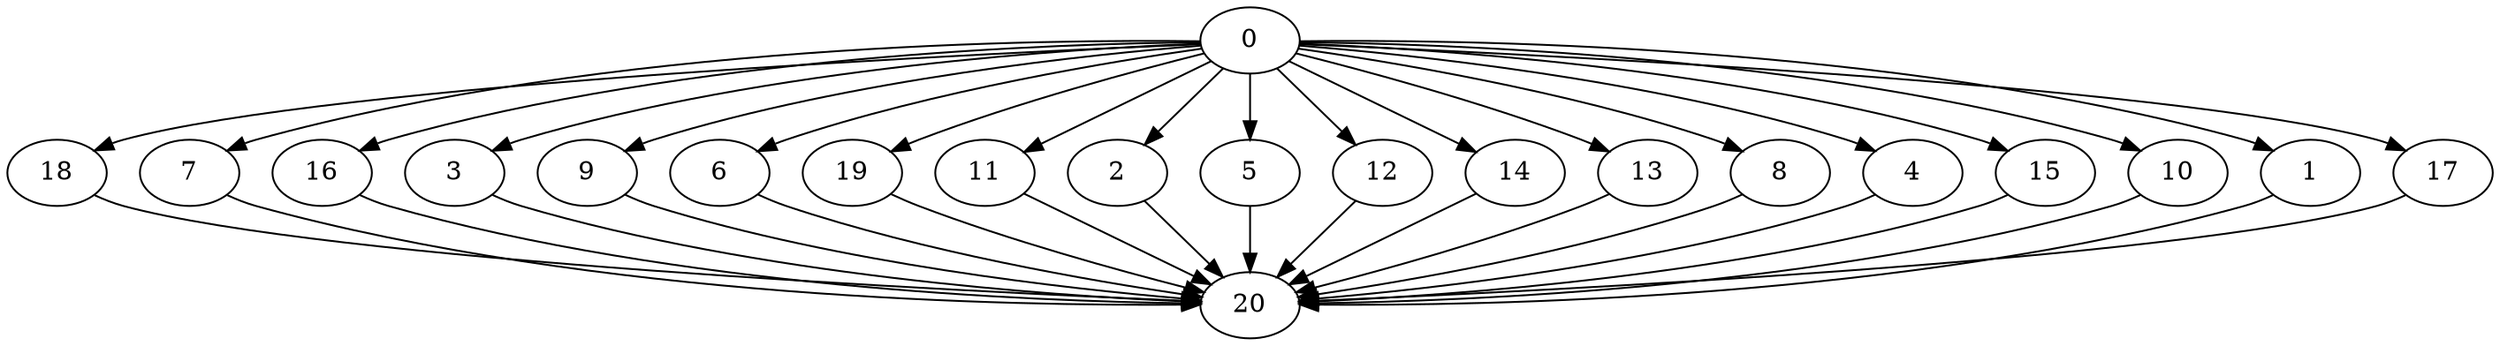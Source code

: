 digraph "Fork_Join_Nodes_21_CCR_9.99_WeightType_Random_Heterogeneous-4-2-strong" {
0 [Weight=2];
18 [Weight=9];
7 [Weight=6];
16 [Weight=9];
3 [Weight=5];
9 [Weight=4];
6 [Weight=3];
19 [Weight=7];
11 [Weight=6];
2 [Weight=4];
5 [Weight=8];
12 [Weight=6];
14 [Weight=6];
13 [Weight=8];
8 [Weight=2];
4 [Weight=9];
15 [Weight=8];
10 [Weight=10];
1 [Weight=5];
17 [Weight=2];
20 [Weight=10];
0 -> 8 [Weight=34];
2 -> 20 [Weight=40];
4 -> 20 [Weight=17];
0 -> 19 [Weight=51];
9 -> 20 [Weight=51];
0 -> 12 [Weight=11];
7 -> 20 [Weight=57];
18 -> 20 [Weight=57];
10 -> 20 [Weight=11];
5 -> 20 [Weight=34];
0 -> 1 [Weight=11];
17 -> 20 [Weight=11];
0 -> 10 [Weight=17];
0 -> 2 [Weight=28];
13 -> 20 [Weight=23];
0 -> 13 [Weight=45];
0 -> 9 [Weight=23];
0 -> 7 [Weight=45];
12 -> 20 [Weight=34];
19 -> 20 [Weight=45];
0 -> 16 [Weight=57];
0 -> 17 [Weight=11];
0 -> 18 [Weight=51];
0 -> 14 [Weight=28];
8 -> 20 [Weight=28];
1 -> 20 [Weight=11];
0 -> 6 [Weight=17];
16 -> 20 [Weight=51];
0 -> 5 [Weight=28];
15 -> 20 [Weight=17];
14 -> 20 [Weight=28];
0 -> 15 [Weight=51];
0 -> 4 [Weight=34];
11 -> 20 [Weight=45];
6 -> 20 [Weight=51];
3 -> 20 [Weight=51];
0 -> 11 [Weight=40];
0 -> 3 [Weight=45];
}

